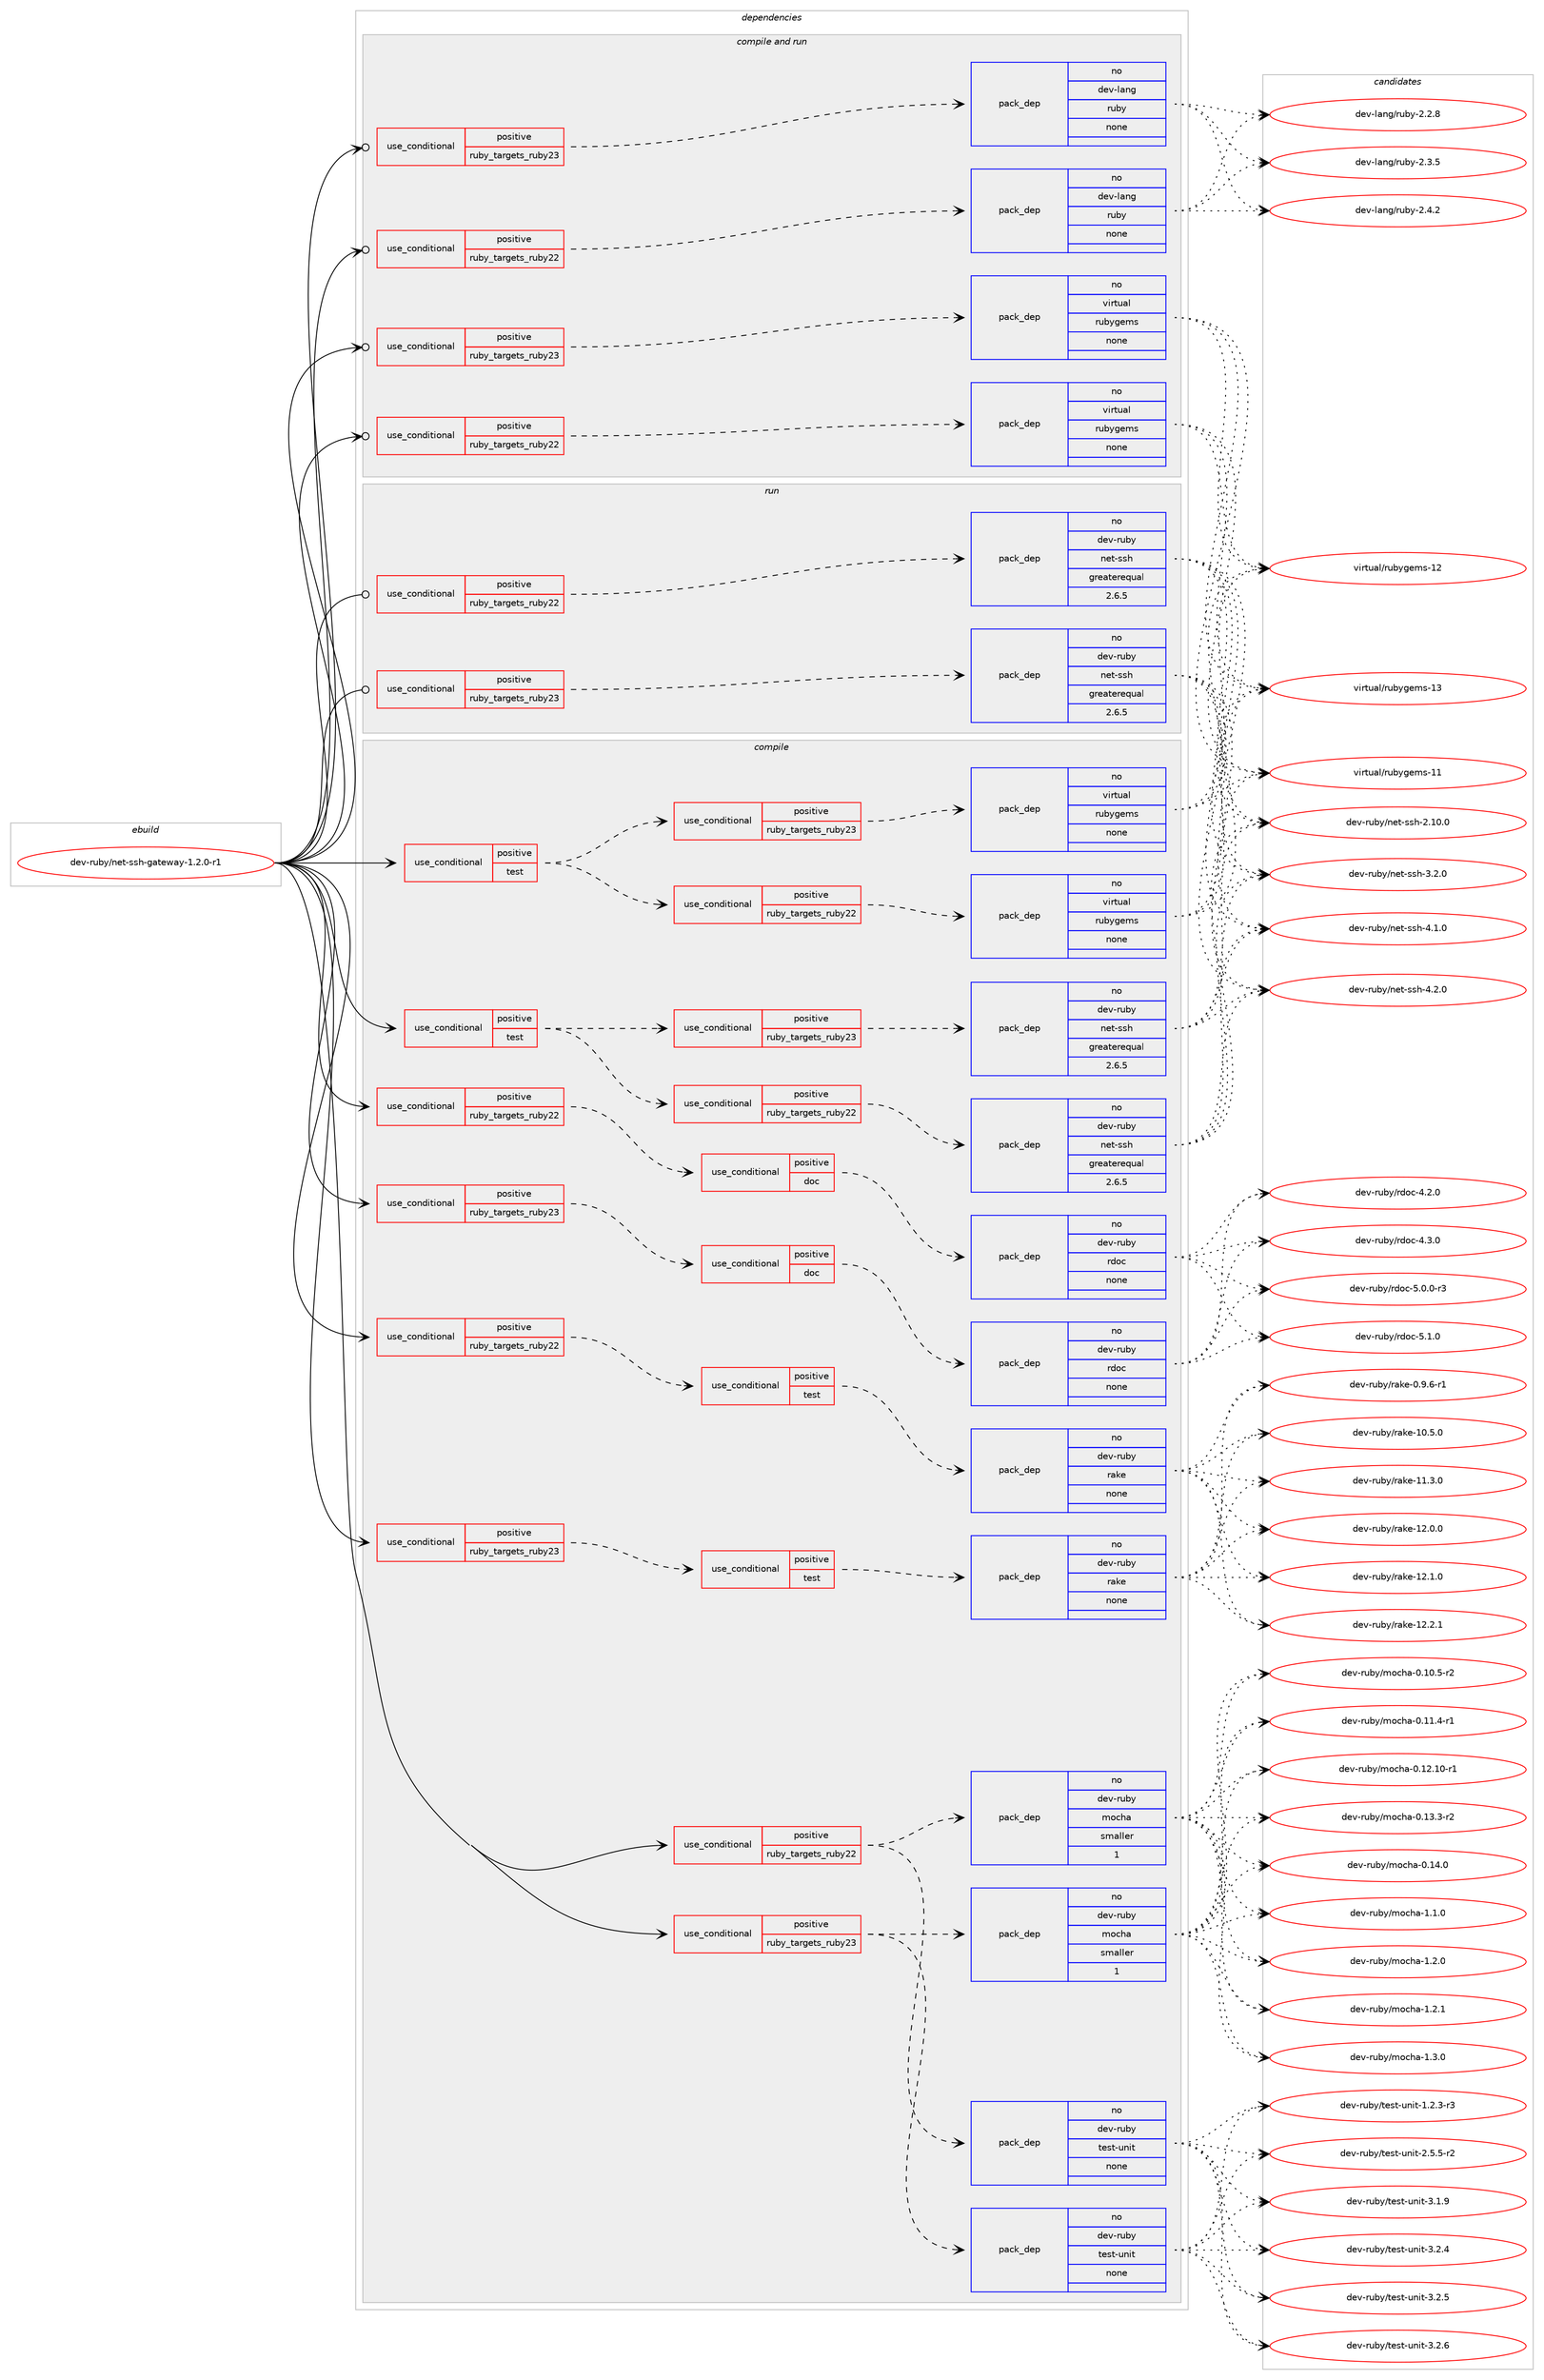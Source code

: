 digraph prolog {

# *************
# Graph options
# *************

newrank=true;
concentrate=true;
compound=true;
graph [rankdir=LR,fontname=Helvetica,fontsize=10,ranksep=1.5];#, ranksep=2.5, nodesep=0.2];
edge  [arrowhead=vee];
node  [fontname=Helvetica,fontsize=10];

# **********
# The ebuild
# **********

subgraph cluster_leftcol {
color=gray;
rank=same;
label=<<i>ebuild</i>>;
id [label="dev-ruby/net-ssh-gateway-1.2.0-r1", color=red, width=4, href="../dev-ruby/net-ssh-gateway-1.2.0-r1.svg"];
}

# ****************
# The dependencies
# ****************

subgraph cluster_midcol {
color=gray;
label=<<i>dependencies</i>>;
subgraph cluster_compile {
fillcolor="#eeeeee";
style=filled;
label=<<i>compile</i>>;
subgraph cond63351 {
dependency250641 [label=<<TABLE BORDER="0" CELLBORDER="1" CELLSPACING="0" CELLPADDING="4"><TR><TD ROWSPAN="3" CELLPADDING="10">use_conditional</TD></TR><TR><TD>positive</TD></TR><TR><TD>ruby_targets_ruby22</TD></TR></TABLE>>, shape=none, color=red];
subgraph cond63352 {
dependency250642 [label=<<TABLE BORDER="0" CELLBORDER="1" CELLSPACING="0" CELLPADDING="4"><TR><TD ROWSPAN="3" CELLPADDING="10">use_conditional</TD></TR><TR><TD>positive</TD></TR><TR><TD>doc</TD></TR></TABLE>>, shape=none, color=red];
subgraph pack183185 {
dependency250643 [label=<<TABLE BORDER="0" CELLBORDER="1" CELLSPACING="0" CELLPADDING="4" WIDTH="220"><TR><TD ROWSPAN="6" CELLPADDING="30">pack_dep</TD></TR><TR><TD WIDTH="110">no</TD></TR><TR><TD>dev-ruby</TD></TR><TR><TD>rdoc</TD></TR><TR><TD>none</TD></TR><TR><TD></TD></TR></TABLE>>, shape=none, color=blue];
}
dependency250642:e -> dependency250643:w [weight=20,style="dashed",arrowhead="vee"];
}
dependency250641:e -> dependency250642:w [weight=20,style="dashed",arrowhead="vee"];
}
id:e -> dependency250641:w [weight=20,style="solid",arrowhead="vee"];
subgraph cond63353 {
dependency250644 [label=<<TABLE BORDER="0" CELLBORDER="1" CELLSPACING="0" CELLPADDING="4"><TR><TD ROWSPAN="3" CELLPADDING="10">use_conditional</TD></TR><TR><TD>positive</TD></TR><TR><TD>ruby_targets_ruby22</TD></TR></TABLE>>, shape=none, color=red];
subgraph cond63354 {
dependency250645 [label=<<TABLE BORDER="0" CELLBORDER="1" CELLSPACING="0" CELLPADDING="4"><TR><TD ROWSPAN="3" CELLPADDING="10">use_conditional</TD></TR><TR><TD>positive</TD></TR><TR><TD>test</TD></TR></TABLE>>, shape=none, color=red];
subgraph pack183186 {
dependency250646 [label=<<TABLE BORDER="0" CELLBORDER="1" CELLSPACING="0" CELLPADDING="4" WIDTH="220"><TR><TD ROWSPAN="6" CELLPADDING="30">pack_dep</TD></TR><TR><TD WIDTH="110">no</TD></TR><TR><TD>dev-ruby</TD></TR><TR><TD>rake</TD></TR><TR><TD>none</TD></TR><TR><TD></TD></TR></TABLE>>, shape=none, color=blue];
}
dependency250645:e -> dependency250646:w [weight=20,style="dashed",arrowhead="vee"];
}
dependency250644:e -> dependency250645:w [weight=20,style="dashed",arrowhead="vee"];
}
id:e -> dependency250644:w [weight=20,style="solid",arrowhead="vee"];
subgraph cond63355 {
dependency250647 [label=<<TABLE BORDER="0" CELLBORDER="1" CELLSPACING="0" CELLPADDING="4"><TR><TD ROWSPAN="3" CELLPADDING="10">use_conditional</TD></TR><TR><TD>positive</TD></TR><TR><TD>ruby_targets_ruby22</TD></TR></TABLE>>, shape=none, color=red];
subgraph pack183187 {
dependency250648 [label=<<TABLE BORDER="0" CELLBORDER="1" CELLSPACING="0" CELLPADDING="4" WIDTH="220"><TR><TD ROWSPAN="6" CELLPADDING="30">pack_dep</TD></TR><TR><TD WIDTH="110">no</TD></TR><TR><TD>dev-ruby</TD></TR><TR><TD>test-unit</TD></TR><TR><TD>none</TD></TR><TR><TD></TD></TR></TABLE>>, shape=none, color=blue];
}
dependency250647:e -> dependency250648:w [weight=20,style="dashed",arrowhead="vee"];
subgraph pack183188 {
dependency250649 [label=<<TABLE BORDER="0" CELLBORDER="1" CELLSPACING="0" CELLPADDING="4" WIDTH="220"><TR><TD ROWSPAN="6" CELLPADDING="30">pack_dep</TD></TR><TR><TD WIDTH="110">no</TD></TR><TR><TD>dev-ruby</TD></TR><TR><TD>mocha</TD></TR><TR><TD>smaller</TD></TR><TR><TD>1</TD></TR></TABLE>>, shape=none, color=blue];
}
dependency250647:e -> dependency250649:w [weight=20,style="dashed",arrowhead="vee"];
}
id:e -> dependency250647:w [weight=20,style="solid",arrowhead="vee"];
subgraph cond63356 {
dependency250650 [label=<<TABLE BORDER="0" CELLBORDER="1" CELLSPACING="0" CELLPADDING="4"><TR><TD ROWSPAN="3" CELLPADDING="10">use_conditional</TD></TR><TR><TD>positive</TD></TR><TR><TD>ruby_targets_ruby23</TD></TR></TABLE>>, shape=none, color=red];
subgraph cond63357 {
dependency250651 [label=<<TABLE BORDER="0" CELLBORDER="1" CELLSPACING="0" CELLPADDING="4"><TR><TD ROWSPAN="3" CELLPADDING="10">use_conditional</TD></TR><TR><TD>positive</TD></TR><TR><TD>doc</TD></TR></TABLE>>, shape=none, color=red];
subgraph pack183189 {
dependency250652 [label=<<TABLE BORDER="0" CELLBORDER="1" CELLSPACING="0" CELLPADDING="4" WIDTH="220"><TR><TD ROWSPAN="6" CELLPADDING="30">pack_dep</TD></TR><TR><TD WIDTH="110">no</TD></TR><TR><TD>dev-ruby</TD></TR><TR><TD>rdoc</TD></TR><TR><TD>none</TD></TR><TR><TD></TD></TR></TABLE>>, shape=none, color=blue];
}
dependency250651:e -> dependency250652:w [weight=20,style="dashed",arrowhead="vee"];
}
dependency250650:e -> dependency250651:w [weight=20,style="dashed",arrowhead="vee"];
}
id:e -> dependency250650:w [weight=20,style="solid",arrowhead="vee"];
subgraph cond63358 {
dependency250653 [label=<<TABLE BORDER="0" CELLBORDER="1" CELLSPACING="0" CELLPADDING="4"><TR><TD ROWSPAN="3" CELLPADDING="10">use_conditional</TD></TR><TR><TD>positive</TD></TR><TR><TD>ruby_targets_ruby23</TD></TR></TABLE>>, shape=none, color=red];
subgraph cond63359 {
dependency250654 [label=<<TABLE BORDER="0" CELLBORDER="1" CELLSPACING="0" CELLPADDING="4"><TR><TD ROWSPAN="3" CELLPADDING="10">use_conditional</TD></TR><TR><TD>positive</TD></TR><TR><TD>test</TD></TR></TABLE>>, shape=none, color=red];
subgraph pack183190 {
dependency250655 [label=<<TABLE BORDER="0" CELLBORDER="1" CELLSPACING="0" CELLPADDING="4" WIDTH="220"><TR><TD ROWSPAN="6" CELLPADDING="30">pack_dep</TD></TR><TR><TD WIDTH="110">no</TD></TR><TR><TD>dev-ruby</TD></TR><TR><TD>rake</TD></TR><TR><TD>none</TD></TR><TR><TD></TD></TR></TABLE>>, shape=none, color=blue];
}
dependency250654:e -> dependency250655:w [weight=20,style="dashed",arrowhead="vee"];
}
dependency250653:e -> dependency250654:w [weight=20,style="dashed",arrowhead="vee"];
}
id:e -> dependency250653:w [weight=20,style="solid",arrowhead="vee"];
subgraph cond63360 {
dependency250656 [label=<<TABLE BORDER="0" CELLBORDER="1" CELLSPACING="0" CELLPADDING="4"><TR><TD ROWSPAN="3" CELLPADDING="10">use_conditional</TD></TR><TR><TD>positive</TD></TR><TR><TD>ruby_targets_ruby23</TD></TR></TABLE>>, shape=none, color=red];
subgraph pack183191 {
dependency250657 [label=<<TABLE BORDER="0" CELLBORDER="1" CELLSPACING="0" CELLPADDING="4" WIDTH="220"><TR><TD ROWSPAN="6" CELLPADDING="30">pack_dep</TD></TR><TR><TD WIDTH="110">no</TD></TR><TR><TD>dev-ruby</TD></TR><TR><TD>test-unit</TD></TR><TR><TD>none</TD></TR><TR><TD></TD></TR></TABLE>>, shape=none, color=blue];
}
dependency250656:e -> dependency250657:w [weight=20,style="dashed",arrowhead="vee"];
subgraph pack183192 {
dependency250658 [label=<<TABLE BORDER="0" CELLBORDER="1" CELLSPACING="0" CELLPADDING="4" WIDTH="220"><TR><TD ROWSPAN="6" CELLPADDING="30">pack_dep</TD></TR><TR><TD WIDTH="110">no</TD></TR><TR><TD>dev-ruby</TD></TR><TR><TD>mocha</TD></TR><TR><TD>smaller</TD></TR><TR><TD>1</TD></TR></TABLE>>, shape=none, color=blue];
}
dependency250656:e -> dependency250658:w [weight=20,style="dashed",arrowhead="vee"];
}
id:e -> dependency250656:w [weight=20,style="solid",arrowhead="vee"];
subgraph cond63361 {
dependency250659 [label=<<TABLE BORDER="0" CELLBORDER="1" CELLSPACING="0" CELLPADDING="4"><TR><TD ROWSPAN="3" CELLPADDING="10">use_conditional</TD></TR><TR><TD>positive</TD></TR><TR><TD>test</TD></TR></TABLE>>, shape=none, color=red];
subgraph cond63362 {
dependency250660 [label=<<TABLE BORDER="0" CELLBORDER="1" CELLSPACING="0" CELLPADDING="4"><TR><TD ROWSPAN="3" CELLPADDING="10">use_conditional</TD></TR><TR><TD>positive</TD></TR><TR><TD>ruby_targets_ruby22</TD></TR></TABLE>>, shape=none, color=red];
subgraph pack183193 {
dependency250661 [label=<<TABLE BORDER="0" CELLBORDER="1" CELLSPACING="0" CELLPADDING="4" WIDTH="220"><TR><TD ROWSPAN="6" CELLPADDING="30">pack_dep</TD></TR><TR><TD WIDTH="110">no</TD></TR><TR><TD>dev-ruby</TD></TR><TR><TD>net-ssh</TD></TR><TR><TD>greaterequal</TD></TR><TR><TD>2.6.5</TD></TR></TABLE>>, shape=none, color=blue];
}
dependency250660:e -> dependency250661:w [weight=20,style="dashed",arrowhead="vee"];
}
dependency250659:e -> dependency250660:w [weight=20,style="dashed",arrowhead="vee"];
subgraph cond63363 {
dependency250662 [label=<<TABLE BORDER="0" CELLBORDER="1" CELLSPACING="0" CELLPADDING="4"><TR><TD ROWSPAN="3" CELLPADDING="10">use_conditional</TD></TR><TR><TD>positive</TD></TR><TR><TD>ruby_targets_ruby23</TD></TR></TABLE>>, shape=none, color=red];
subgraph pack183194 {
dependency250663 [label=<<TABLE BORDER="0" CELLBORDER="1" CELLSPACING="0" CELLPADDING="4" WIDTH="220"><TR><TD ROWSPAN="6" CELLPADDING="30">pack_dep</TD></TR><TR><TD WIDTH="110">no</TD></TR><TR><TD>dev-ruby</TD></TR><TR><TD>net-ssh</TD></TR><TR><TD>greaterequal</TD></TR><TR><TD>2.6.5</TD></TR></TABLE>>, shape=none, color=blue];
}
dependency250662:e -> dependency250663:w [weight=20,style="dashed",arrowhead="vee"];
}
dependency250659:e -> dependency250662:w [weight=20,style="dashed",arrowhead="vee"];
}
id:e -> dependency250659:w [weight=20,style="solid",arrowhead="vee"];
subgraph cond63364 {
dependency250664 [label=<<TABLE BORDER="0" CELLBORDER="1" CELLSPACING="0" CELLPADDING="4"><TR><TD ROWSPAN="3" CELLPADDING="10">use_conditional</TD></TR><TR><TD>positive</TD></TR><TR><TD>test</TD></TR></TABLE>>, shape=none, color=red];
subgraph cond63365 {
dependency250665 [label=<<TABLE BORDER="0" CELLBORDER="1" CELLSPACING="0" CELLPADDING="4"><TR><TD ROWSPAN="3" CELLPADDING="10">use_conditional</TD></TR><TR><TD>positive</TD></TR><TR><TD>ruby_targets_ruby22</TD></TR></TABLE>>, shape=none, color=red];
subgraph pack183195 {
dependency250666 [label=<<TABLE BORDER="0" CELLBORDER="1" CELLSPACING="0" CELLPADDING="4" WIDTH="220"><TR><TD ROWSPAN="6" CELLPADDING="30">pack_dep</TD></TR><TR><TD WIDTH="110">no</TD></TR><TR><TD>virtual</TD></TR><TR><TD>rubygems</TD></TR><TR><TD>none</TD></TR><TR><TD></TD></TR></TABLE>>, shape=none, color=blue];
}
dependency250665:e -> dependency250666:w [weight=20,style="dashed",arrowhead="vee"];
}
dependency250664:e -> dependency250665:w [weight=20,style="dashed",arrowhead="vee"];
subgraph cond63366 {
dependency250667 [label=<<TABLE BORDER="0" CELLBORDER="1" CELLSPACING="0" CELLPADDING="4"><TR><TD ROWSPAN="3" CELLPADDING="10">use_conditional</TD></TR><TR><TD>positive</TD></TR><TR><TD>ruby_targets_ruby23</TD></TR></TABLE>>, shape=none, color=red];
subgraph pack183196 {
dependency250668 [label=<<TABLE BORDER="0" CELLBORDER="1" CELLSPACING="0" CELLPADDING="4" WIDTH="220"><TR><TD ROWSPAN="6" CELLPADDING="30">pack_dep</TD></TR><TR><TD WIDTH="110">no</TD></TR><TR><TD>virtual</TD></TR><TR><TD>rubygems</TD></TR><TR><TD>none</TD></TR><TR><TD></TD></TR></TABLE>>, shape=none, color=blue];
}
dependency250667:e -> dependency250668:w [weight=20,style="dashed",arrowhead="vee"];
}
dependency250664:e -> dependency250667:w [weight=20,style="dashed",arrowhead="vee"];
}
id:e -> dependency250664:w [weight=20,style="solid",arrowhead="vee"];
}
subgraph cluster_compileandrun {
fillcolor="#eeeeee";
style=filled;
label=<<i>compile and run</i>>;
subgraph cond63367 {
dependency250669 [label=<<TABLE BORDER="0" CELLBORDER="1" CELLSPACING="0" CELLPADDING="4"><TR><TD ROWSPAN="3" CELLPADDING="10">use_conditional</TD></TR><TR><TD>positive</TD></TR><TR><TD>ruby_targets_ruby22</TD></TR></TABLE>>, shape=none, color=red];
subgraph pack183197 {
dependency250670 [label=<<TABLE BORDER="0" CELLBORDER="1" CELLSPACING="0" CELLPADDING="4" WIDTH="220"><TR><TD ROWSPAN="6" CELLPADDING="30">pack_dep</TD></TR><TR><TD WIDTH="110">no</TD></TR><TR><TD>dev-lang</TD></TR><TR><TD>ruby</TD></TR><TR><TD>none</TD></TR><TR><TD></TD></TR></TABLE>>, shape=none, color=blue];
}
dependency250669:e -> dependency250670:w [weight=20,style="dashed",arrowhead="vee"];
}
id:e -> dependency250669:w [weight=20,style="solid",arrowhead="odotvee"];
subgraph cond63368 {
dependency250671 [label=<<TABLE BORDER="0" CELLBORDER="1" CELLSPACING="0" CELLPADDING="4"><TR><TD ROWSPAN="3" CELLPADDING="10">use_conditional</TD></TR><TR><TD>positive</TD></TR><TR><TD>ruby_targets_ruby22</TD></TR></TABLE>>, shape=none, color=red];
subgraph pack183198 {
dependency250672 [label=<<TABLE BORDER="0" CELLBORDER="1" CELLSPACING="0" CELLPADDING="4" WIDTH="220"><TR><TD ROWSPAN="6" CELLPADDING="30">pack_dep</TD></TR><TR><TD WIDTH="110">no</TD></TR><TR><TD>virtual</TD></TR><TR><TD>rubygems</TD></TR><TR><TD>none</TD></TR><TR><TD></TD></TR></TABLE>>, shape=none, color=blue];
}
dependency250671:e -> dependency250672:w [weight=20,style="dashed",arrowhead="vee"];
}
id:e -> dependency250671:w [weight=20,style="solid",arrowhead="odotvee"];
subgraph cond63369 {
dependency250673 [label=<<TABLE BORDER="0" CELLBORDER="1" CELLSPACING="0" CELLPADDING="4"><TR><TD ROWSPAN="3" CELLPADDING="10">use_conditional</TD></TR><TR><TD>positive</TD></TR><TR><TD>ruby_targets_ruby23</TD></TR></TABLE>>, shape=none, color=red];
subgraph pack183199 {
dependency250674 [label=<<TABLE BORDER="0" CELLBORDER="1" CELLSPACING="0" CELLPADDING="4" WIDTH="220"><TR><TD ROWSPAN="6" CELLPADDING="30">pack_dep</TD></TR><TR><TD WIDTH="110">no</TD></TR><TR><TD>dev-lang</TD></TR><TR><TD>ruby</TD></TR><TR><TD>none</TD></TR><TR><TD></TD></TR></TABLE>>, shape=none, color=blue];
}
dependency250673:e -> dependency250674:w [weight=20,style="dashed",arrowhead="vee"];
}
id:e -> dependency250673:w [weight=20,style="solid",arrowhead="odotvee"];
subgraph cond63370 {
dependency250675 [label=<<TABLE BORDER="0" CELLBORDER="1" CELLSPACING="0" CELLPADDING="4"><TR><TD ROWSPAN="3" CELLPADDING="10">use_conditional</TD></TR><TR><TD>positive</TD></TR><TR><TD>ruby_targets_ruby23</TD></TR></TABLE>>, shape=none, color=red];
subgraph pack183200 {
dependency250676 [label=<<TABLE BORDER="0" CELLBORDER="1" CELLSPACING="0" CELLPADDING="4" WIDTH="220"><TR><TD ROWSPAN="6" CELLPADDING="30">pack_dep</TD></TR><TR><TD WIDTH="110">no</TD></TR><TR><TD>virtual</TD></TR><TR><TD>rubygems</TD></TR><TR><TD>none</TD></TR><TR><TD></TD></TR></TABLE>>, shape=none, color=blue];
}
dependency250675:e -> dependency250676:w [weight=20,style="dashed",arrowhead="vee"];
}
id:e -> dependency250675:w [weight=20,style="solid",arrowhead="odotvee"];
}
subgraph cluster_run {
fillcolor="#eeeeee";
style=filled;
label=<<i>run</i>>;
subgraph cond63371 {
dependency250677 [label=<<TABLE BORDER="0" CELLBORDER="1" CELLSPACING="0" CELLPADDING="4"><TR><TD ROWSPAN="3" CELLPADDING="10">use_conditional</TD></TR><TR><TD>positive</TD></TR><TR><TD>ruby_targets_ruby22</TD></TR></TABLE>>, shape=none, color=red];
subgraph pack183201 {
dependency250678 [label=<<TABLE BORDER="0" CELLBORDER="1" CELLSPACING="0" CELLPADDING="4" WIDTH="220"><TR><TD ROWSPAN="6" CELLPADDING="30">pack_dep</TD></TR><TR><TD WIDTH="110">no</TD></TR><TR><TD>dev-ruby</TD></TR><TR><TD>net-ssh</TD></TR><TR><TD>greaterequal</TD></TR><TR><TD>2.6.5</TD></TR></TABLE>>, shape=none, color=blue];
}
dependency250677:e -> dependency250678:w [weight=20,style="dashed",arrowhead="vee"];
}
id:e -> dependency250677:w [weight=20,style="solid",arrowhead="odot"];
subgraph cond63372 {
dependency250679 [label=<<TABLE BORDER="0" CELLBORDER="1" CELLSPACING="0" CELLPADDING="4"><TR><TD ROWSPAN="3" CELLPADDING="10">use_conditional</TD></TR><TR><TD>positive</TD></TR><TR><TD>ruby_targets_ruby23</TD></TR></TABLE>>, shape=none, color=red];
subgraph pack183202 {
dependency250680 [label=<<TABLE BORDER="0" CELLBORDER="1" CELLSPACING="0" CELLPADDING="4" WIDTH="220"><TR><TD ROWSPAN="6" CELLPADDING="30">pack_dep</TD></TR><TR><TD WIDTH="110">no</TD></TR><TR><TD>dev-ruby</TD></TR><TR><TD>net-ssh</TD></TR><TR><TD>greaterequal</TD></TR><TR><TD>2.6.5</TD></TR></TABLE>>, shape=none, color=blue];
}
dependency250679:e -> dependency250680:w [weight=20,style="dashed",arrowhead="vee"];
}
id:e -> dependency250679:w [weight=20,style="solid",arrowhead="odot"];
}
}

# **************
# The candidates
# **************

subgraph cluster_choices {
rank=same;
color=gray;
label=<<i>candidates</i>>;

subgraph choice183185 {
color=black;
nodesep=1;
choice10010111845114117981214711410011199455246504648 [label="dev-ruby/rdoc-4.2.0", color=red, width=4,href="../dev-ruby/rdoc-4.2.0.svg"];
choice10010111845114117981214711410011199455246514648 [label="dev-ruby/rdoc-4.3.0", color=red, width=4,href="../dev-ruby/rdoc-4.3.0.svg"];
choice100101118451141179812147114100111994553464846484511451 [label="dev-ruby/rdoc-5.0.0-r3", color=red, width=4,href="../dev-ruby/rdoc-5.0.0-r3.svg"];
choice10010111845114117981214711410011199455346494648 [label="dev-ruby/rdoc-5.1.0", color=red, width=4,href="../dev-ruby/rdoc-5.1.0.svg"];
dependency250643:e -> choice10010111845114117981214711410011199455246504648:w [style=dotted,weight="100"];
dependency250643:e -> choice10010111845114117981214711410011199455246514648:w [style=dotted,weight="100"];
dependency250643:e -> choice100101118451141179812147114100111994553464846484511451:w [style=dotted,weight="100"];
dependency250643:e -> choice10010111845114117981214711410011199455346494648:w [style=dotted,weight="100"];
}
subgraph choice183186 {
color=black;
nodesep=1;
choice100101118451141179812147114971071014548465746544511449 [label="dev-ruby/rake-0.9.6-r1", color=red, width=4,href="../dev-ruby/rake-0.9.6-r1.svg"];
choice1001011184511411798121471149710710145494846534648 [label="dev-ruby/rake-10.5.0", color=red, width=4,href="../dev-ruby/rake-10.5.0.svg"];
choice1001011184511411798121471149710710145494946514648 [label="dev-ruby/rake-11.3.0", color=red, width=4,href="../dev-ruby/rake-11.3.0.svg"];
choice1001011184511411798121471149710710145495046484648 [label="dev-ruby/rake-12.0.0", color=red, width=4,href="../dev-ruby/rake-12.0.0.svg"];
choice1001011184511411798121471149710710145495046494648 [label="dev-ruby/rake-12.1.0", color=red, width=4,href="../dev-ruby/rake-12.1.0.svg"];
choice1001011184511411798121471149710710145495046504649 [label="dev-ruby/rake-12.2.1", color=red, width=4,href="../dev-ruby/rake-12.2.1.svg"];
dependency250646:e -> choice100101118451141179812147114971071014548465746544511449:w [style=dotted,weight="100"];
dependency250646:e -> choice1001011184511411798121471149710710145494846534648:w [style=dotted,weight="100"];
dependency250646:e -> choice1001011184511411798121471149710710145494946514648:w [style=dotted,weight="100"];
dependency250646:e -> choice1001011184511411798121471149710710145495046484648:w [style=dotted,weight="100"];
dependency250646:e -> choice1001011184511411798121471149710710145495046494648:w [style=dotted,weight="100"];
dependency250646:e -> choice1001011184511411798121471149710710145495046504649:w [style=dotted,weight="100"];
}
subgraph choice183187 {
color=black;
nodesep=1;
choice100101118451141179812147116101115116451171101051164549465046514511451 [label="dev-ruby/test-unit-1.2.3-r3", color=red, width=4,href="../dev-ruby/test-unit-1.2.3-r3.svg"];
choice100101118451141179812147116101115116451171101051164550465346534511450 [label="dev-ruby/test-unit-2.5.5-r2", color=red, width=4,href="../dev-ruby/test-unit-2.5.5-r2.svg"];
choice10010111845114117981214711610111511645117110105116455146494657 [label="dev-ruby/test-unit-3.1.9", color=red, width=4,href="../dev-ruby/test-unit-3.1.9.svg"];
choice10010111845114117981214711610111511645117110105116455146504652 [label="dev-ruby/test-unit-3.2.4", color=red, width=4,href="../dev-ruby/test-unit-3.2.4.svg"];
choice10010111845114117981214711610111511645117110105116455146504653 [label="dev-ruby/test-unit-3.2.5", color=red, width=4,href="../dev-ruby/test-unit-3.2.5.svg"];
choice10010111845114117981214711610111511645117110105116455146504654 [label="dev-ruby/test-unit-3.2.6", color=red, width=4,href="../dev-ruby/test-unit-3.2.6.svg"];
dependency250648:e -> choice100101118451141179812147116101115116451171101051164549465046514511451:w [style=dotted,weight="100"];
dependency250648:e -> choice100101118451141179812147116101115116451171101051164550465346534511450:w [style=dotted,weight="100"];
dependency250648:e -> choice10010111845114117981214711610111511645117110105116455146494657:w [style=dotted,weight="100"];
dependency250648:e -> choice10010111845114117981214711610111511645117110105116455146504652:w [style=dotted,weight="100"];
dependency250648:e -> choice10010111845114117981214711610111511645117110105116455146504653:w [style=dotted,weight="100"];
dependency250648:e -> choice10010111845114117981214711610111511645117110105116455146504654:w [style=dotted,weight="100"];
}
subgraph choice183188 {
color=black;
nodesep=1;
choice1001011184511411798121471091119910497454846494846534511450 [label="dev-ruby/mocha-0.10.5-r2", color=red, width=4,href="../dev-ruby/mocha-0.10.5-r2.svg"];
choice1001011184511411798121471091119910497454846494946524511449 [label="dev-ruby/mocha-0.11.4-r1", color=red, width=4,href="../dev-ruby/mocha-0.11.4-r1.svg"];
choice100101118451141179812147109111991049745484649504649484511449 [label="dev-ruby/mocha-0.12.10-r1", color=red, width=4,href="../dev-ruby/mocha-0.12.10-r1.svg"];
choice1001011184511411798121471091119910497454846495146514511450 [label="dev-ruby/mocha-0.13.3-r2", color=red, width=4,href="../dev-ruby/mocha-0.13.3-r2.svg"];
choice100101118451141179812147109111991049745484649524648 [label="dev-ruby/mocha-0.14.0", color=red, width=4,href="../dev-ruby/mocha-0.14.0.svg"];
choice1001011184511411798121471091119910497454946494648 [label="dev-ruby/mocha-1.1.0", color=red, width=4,href="../dev-ruby/mocha-1.1.0.svg"];
choice1001011184511411798121471091119910497454946504648 [label="dev-ruby/mocha-1.2.0", color=red, width=4,href="../dev-ruby/mocha-1.2.0.svg"];
choice1001011184511411798121471091119910497454946504649 [label="dev-ruby/mocha-1.2.1", color=red, width=4,href="../dev-ruby/mocha-1.2.1.svg"];
choice1001011184511411798121471091119910497454946514648 [label="dev-ruby/mocha-1.3.0", color=red, width=4,href="../dev-ruby/mocha-1.3.0.svg"];
dependency250649:e -> choice1001011184511411798121471091119910497454846494846534511450:w [style=dotted,weight="100"];
dependency250649:e -> choice1001011184511411798121471091119910497454846494946524511449:w [style=dotted,weight="100"];
dependency250649:e -> choice100101118451141179812147109111991049745484649504649484511449:w [style=dotted,weight="100"];
dependency250649:e -> choice1001011184511411798121471091119910497454846495146514511450:w [style=dotted,weight="100"];
dependency250649:e -> choice100101118451141179812147109111991049745484649524648:w [style=dotted,weight="100"];
dependency250649:e -> choice1001011184511411798121471091119910497454946494648:w [style=dotted,weight="100"];
dependency250649:e -> choice1001011184511411798121471091119910497454946504648:w [style=dotted,weight="100"];
dependency250649:e -> choice1001011184511411798121471091119910497454946504649:w [style=dotted,weight="100"];
dependency250649:e -> choice1001011184511411798121471091119910497454946514648:w [style=dotted,weight="100"];
}
subgraph choice183189 {
color=black;
nodesep=1;
choice10010111845114117981214711410011199455246504648 [label="dev-ruby/rdoc-4.2.0", color=red, width=4,href="../dev-ruby/rdoc-4.2.0.svg"];
choice10010111845114117981214711410011199455246514648 [label="dev-ruby/rdoc-4.3.0", color=red, width=4,href="../dev-ruby/rdoc-4.3.0.svg"];
choice100101118451141179812147114100111994553464846484511451 [label="dev-ruby/rdoc-5.0.0-r3", color=red, width=4,href="../dev-ruby/rdoc-5.0.0-r3.svg"];
choice10010111845114117981214711410011199455346494648 [label="dev-ruby/rdoc-5.1.0", color=red, width=4,href="../dev-ruby/rdoc-5.1.0.svg"];
dependency250652:e -> choice10010111845114117981214711410011199455246504648:w [style=dotted,weight="100"];
dependency250652:e -> choice10010111845114117981214711410011199455246514648:w [style=dotted,weight="100"];
dependency250652:e -> choice100101118451141179812147114100111994553464846484511451:w [style=dotted,weight="100"];
dependency250652:e -> choice10010111845114117981214711410011199455346494648:w [style=dotted,weight="100"];
}
subgraph choice183190 {
color=black;
nodesep=1;
choice100101118451141179812147114971071014548465746544511449 [label="dev-ruby/rake-0.9.6-r1", color=red, width=4,href="../dev-ruby/rake-0.9.6-r1.svg"];
choice1001011184511411798121471149710710145494846534648 [label="dev-ruby/rake-10.5.0", color=red, width=4,href="../dev-ruby/rake-10.5.0.svg"];
choice1001011184511411798121471149710710145494946514648 [label="dev-ruby/rake-11.3.0", color=red, width=4,href="../dev-ruby/rake-11.3.0.svg"];
choice1001011184511411798121471149710710145495046484648 [label="dev-ruby/rake-12.0.0", color=red, width=4,href="../dev-ruby/rake-12.0.0.svg"];
choice1001011184511411798121471149710710145495046494648 [label="dev-ruby/rake-12.1.0", color=red, width=4,href="../dev-ruby/rake-12.1.0.svg"];
choice1001011184511411798121471149710710145495046504649 [label="dev-ruby/rake-12.2.1", color=red, width=4,href="../dev-ruby/rake-12.2.1.svg"];
dependency250655:e -> choice100101118451141179812147114971071014548465746544511449:w [style=dotted,weight="100"];
dependency250655:e -> choice1001011184511411798121471149710710145494846534648:w [style=dotted,weight="100"];
dependency250655:e -> choice1001011184511411798121471149710710145494946514648:w [style=dotted,weight="100"];
dependency250655:e -> choice1001011184511411798121471149710710145495046484648:w [style=dotted,weight="100"];
dependency250655:e -> choice1001011184511411798121471149710710145495046494648:w [style=dotted,weight="100"];
dependency250655:e -> choice1001011184511411798121471149710710145495046504649:w [style=dotted,weight="100"];
}
subgraph choice183191 {
color=black;
nodesep=1;
choice100101118451141179812147116101115116451171101051164549465046514511451 [label="dev-ruby/test-unit-1.2.3-r3", color=red, width=4,href="../dev-ruby/test-unit-1.2.3-r3.svg"];
choice100101118451141179812147116101115116451171101051164550465346534511450 [label="dev-ruby/test-unit-2.5.5-r2", color=red, width=4,href="../dev-ruby/test-unit-2.5.5-r2.svg"];
choice10010111845114117981214711610111511645117110105116455146494657 [label="dev-ruby/test-unit-3.1.9", color=red, width=4,href="../dev-ruby/test-unit-3.1.9.svg"];
choice10010111845114117981214711610111511645117110105116455146504652 [label="dev-ruby/test-unit-3.2.4", color=red, width=4,href="../dev-ruby/test-unit-3.2.4.svg"];
choice10010111845114117981214711610111511645117110105116455146504653 [label="dev-ruby/test-unit-3.2.5", color=red, width=4,href="../dev-ruby/test-unit-3.2.5.svg"];
choice10010111845114117981214711610111511645117110105116455146504654 [label="dev-ruby/test-unit-3.2.6", color=red, width=4,href="../dev-ruby/test-unit-3.2.6.svg"];
dependency250657:e -> choice100101118451141179812147116101115116451171101051164549465046514511451:w [style=dotted,weight="100"];
dependency250657:e -> choice100101118451141179812147116101115116451171101051164550465346534511450:w [style=dotted,weight="100"];
dependency250657:e -> choice10010111845114117981214711610111511645117110105116455146494657:w [style=dotted,weight="100"];
dependency250657:e -> choice10010111845114117981214711610111511645117110105116455146504652:w [style=dotted,weight="100"];
dependency250657:e -> choice10010111845114117981214711610111511645117110105116455146504653:w [style=dotted,weight="100"];
dependency250657:e -> choice10010111845114117981214711610111511645117110105116455146504654:w [style=dotted,weight="100"];
}
subgraph choice183192 {
color=black;
nodesep=1;
choice1001011184511411798121471091119910497454846494846534511450 [label="dev-ruby/mocha-0.10.5-r2", color=red, width=4,href="../dev-ruby/mocha-0.10.5-r2.svg"];
choice1001011184511411798121471091119910497454846494946524511449 [label="dev-ruby/mocha-0.11.4-r1", color=red, width=4,href="../dev-ruby/mocha-0.11.4-r1.svg"];
choice100101118451141179812147109111991049745484649504649484511449 [label="dev-ruby/mocha-0.12.10-r1", color=red, width=4,href="../dev-ruby/mocha-0.12.10-r1.svg"];
choice1001011184511411798121471091119910497454846495146514511450 [label="dev-ruby/mocha-0.13.3-r2", color=red, width=4,href="../dev-ruby/mocha-0.13.3-r2.svg"];
choice100101118451141179812147109111991049745484649524648 [label="dev-ruby/mocha-0.14.0", color=red, width=4,href="../dev-ruby/mocha-0.14.0.svg"];
choice1001011184511411798121471091119910497454946494648 [label="dev-ruby/mocha-1.1.0", color=red, width=4,href="../dev-ruby/mocha-1.1.0.svg"];
choice1001011184511411798121471091119910497454946504648 [label="dev-ruby/mocha-1.2.0", color=red, width=4,href="../dev-ruby/mocha-1.2.0.svg"];
choice1001011184511411798121471091119910497454946504649 [label="dev-ruby/mocha-1.2.1", color=red, width=4,href="../dev-ruby/mocha-1.2.1.svg"];
choice1001011184511411798121471091119910497454946514648 [label="dev-ruby/mocha-1.3.0", color=red, width=4,href="../dev-ruby/mocha-1.3.0.svg"];
dependency250658:e -> choice1001011184511411798121471091119910497454846494846534511450:w [style=dotted,weight="100"];
dependency250658:e -> choice1001011184511411798121471091119910497454846494946524511449:w [style=dotted,weight="100"];
dependency250658:e -> choice100101118451141179812147109111991049745484649504649484511449:w [style=dotted,weight="100"];
dependency250658:e -> choice1001011184511411798121471091119910497454846495146514511450:w [style=dotted,weight="100"];
dependency250658:e -> choice100101118451141179812147109111991049745484649524648:w [style=dotted,weight="100"];
dependency250658:e -> choice1001011184511411798121471091119910497454946494648:w [style=dotted,weight="100"];
dependency250658:e -> choice1001011184511411798121471091119910497454946504648:w [style=dotted,weight="100"];
dependency250658:e -> choice1001011184511411798121471091119910497454946504649:w [style=dotted,weight="100"];
dependency250658:e -> choice1001011184511411798121471091119910497454946514648:w [style=dotted,weight="100"];
}
subgraph choice183193 {
color=black;
nodesep=1;
choice1001011184511411798121471101011164511511510445504649484648 [label="dev-ruby/net-ssh-2.10.0", color=red, width=4,href="../dev-ruby/net-ssh-2.10.0.svg"];
choice10010111845114117981214711010111645115115104455146504648 [label="dev-ruby/net-ssh-3.2.0", color=red, width=4,href="../dev-ruby/net-ssh-3.2.0.svg"];
choice10010111845114117981214711010111645115115104455246494648 [label="dev-ruby/net-ssh-4.1.0", color=red, width=4,href="../dev-ruby/net-ssh-4.1.0.svg"];
choice10010111845114117981214711010111645115115104455246504648 [label="dev-ruby/net-ssh-4.2.0", color=red, width=4,href="../dev-ruby/net-ssh-4.2.0.svg"];
dependency250661:e -> choice1001011184511411798121471101011164511511510445504649484648:w [style=dotted,weight="100"];
dependency250661:e -> choice10010111845114117981214711010111645115115104455146504648:w [style=dotted,weight="100"];
dependency250661:e -> choice10010111845114117981214711010111645115115104455246494648:w [style=dotted,weight="100"];
dependency250661:e -> choice10010111845114117981214711010111645115115104455246504648:w [style=dotted,weight="100"];
}
subgraph choice183194 {
color=black;
nodesep=1;
choice1001011184511411798121471101011164511511510445504649484648 [label="dev-ruby/net-ssh-2.10.0", color=red, width=4,href="../dev-ruby/net-ssh-2.10.0.svg"];
choice10010111845114117981214711010111645115115104455146504648 [label="dev-ruby/net-ssh-3.2.0", color=red, width=4,href="../dev-ruby/net-ssh-3.2.0.svg"];
choice10010111845114117981214711010111645115115104455246494648 [label="dev-ruby/net-ssh-4.1.0", color=red, width=4,href="../dev-ruby/net-ssh-4.1.0.svg"];
choice10010111845114117981214711010111645115115104455246504648 [label="dev-ruby/net-ssh-4.2.0", color=red, width=4,href="../dev-ruby/net-ssh-4.2.0.svg"];
dependency250663:e -> choice1001011184511411798121471101011164511511510445504649484648:w [style=dotted,weight="100"];
dependency250663:e -> choice10010111845114117981214711010111645115115104455146504648:w [style=dotted,weight="100"];
dependency250663:e -> choice10010111845114117981214711010111645115115104455246494648:w [style=dotted,weight="100"];
dependency250663:e -> choice10010111845114117981214711010111645115115104455246504648:w [style=dotted,weight="100"];
}
subgraph choice183195 {
color=black;
nodesep=1;
choice118105114116117971084711411798121103101109115454949 [label="virtual/rubygems-11", color=red, width=4,href="../virtual/rubygems-11.svg"];
choice118105114116117971084711411798121103101109115454950 [label="virtual/rubygems-12", color=red, width=4,href="../virtual/rubygems-12.svg"];
choice118105114116117971084711411798121103101109115454951 [label="virtual/rubygems-13", color=red, width=4,href="../virtual/rubygems-13.svg"];
dependency250666:e -> choice118105114116117971084711411798121103101109115454949:w [style=dotted,weight="100"];
dependency250666:e -> choice118105114116117971084711411798121103101109115454950:w [style=dotted,weight="100"];
dependency250666:e -> choice118105114116117971084711411798121103101109115454951:w [style=dotted,weight="100"];
}
subgraph choice183196 {
color=black;
nodesep=1;
choice118105114116117971084711411798121103101109115454949 [label="virtual/rubygems-11", color=red, width=4,href="../virtual/rubygems-11.svg"];
choice118105114116117971084711411798121103101109115454950 [label="virtual/rubygems-12", color=red, width=4,href="../virtual/rubygems-12.svg"];
choice118105114116117971084711411798121103101109115454951 [label="virtual/rubygems-13", color=red, width=4,href="../virtual/rubygems-13.svg"];
dependency250668:e -> choice118105114116117971084711411798121103101109115454949:w [style=dotted,weight="100"];
dependency250668:e -> choice118105114116117971084711411798121103101109115454950:w [style=dotted,weight="100"];
dependency250668:e -> choice118105114116117971084711411798121103101109115454951:w [style=dotted,weight="100"];
}
subgraph choice183197 {
color=black;
nodesep=1;
choice10010111845108971101034711411798121455046504656 [label="dev-lang/ruby-2.2.8", color=red, width=4,href="../dev-lang/ruby-2.2.8.svg"];
choice10010111845108971101034711411798121455046514653 [label="dev-lang/ruby-2.3.5", color=red, width=4,href="../dev-lang/ruby-2.3.5.svg"];
choice10010111845108971101034711411798121455046524650 [label="dev-lang/ruby-2.4.2", color=red, width=4,href="../dev-lang/ruby-2.4.2.svg"];
dependency250670:e -> choice10010111845108971101034711411798121455046504656:w [style=dotted,weight="100"];
dependency250670:e -> choice10010111845108971101034711411798121455046514653:w [style=dotted,weight="100"];
dependency250670:e -> choice10010111845108971101034711411798121455046524650:w [style=dotted,weight="100"];
}
subgraph choice183198 {
color=black;
nodesep=1;
choice118105114116117971084711411798121103101109115454949 [label="virtual/rubygems-11", color=red, width=4,href="../virtual/rubygems-11.svg"];
choice118105114116117971084711411798121103101109115454950 [label="virtual/rubygems-12", color=red, width=4,href="../virtual/rubygems-12.svg"];
choice118105114116117971084711411798121103101109115454951 [label="virtual/rubygems-13", color=red, width=4,href="../virtual/rubygems-13.svg"];
dependency250672:e -> choice118105114116117971084711411798121103101109115454949:w [style=dotted,weight="100"];
dependency250672:e -> choice118105114116117971084711411798121103101109115454950:w [style=dotted,weight="100"];
dependency250672:e -> choice118105114116117971084711411798121103101109115454951:w [style=dotted,weight="100"];
}
subgraph choice183199 {
color=black;
nodesep=1;
choice10010111845108971101034711411798121455046504656 [label="dev-lang/ruby-2.2.8", color=red, width=4,href="../dev-lang/ruby-2.2.8.svg"];
choice10010111845108971101034711411798121455046514653 [label="dev-lang/ruby-2.3.5", color=red, width=4,href="../dev-lang/ruby-2.3.5.svg"];
choice10010111845108971101034711411798121455046524650 [label="dev-lang/ruby-2.4.2", color=red, width=4,href="../dev-lang/ruby-2.4.2.svg"];
dependency250674:e -> choice10010111845108971101034711411798121455046504656:w [style=dotted,weight="100"];
dependency250674:e -> choice10010111845108971101034711411798121455046514653:w [style=dotted,weight="100"];
dependency250674:e -> choice10010111845108971101034711411798121455046524650:w [style=dotted,weight="100"];
}
subgraph choice183200 {
color=black;
nodesep=1;
choice118105114116117971084711411798121103101109115454949 [label="virtual/rubygems-11", color=red, width=4,href="../virtual/rubygems-11.svg"];
choice118105114116117971084711411798121103101109115454950 [label="virtual/rubygems-12", color=red, width=4,href="../virtual/rubygems-12.svg"];
choice118105114116117971084711411798121103101109115454951 [label="virtual/rubygems-13", color=red, width=4,href="../virtual/rubygems-13.svg"];
dependency250676:e -> choice118105114116117971084711411798121103101109115454949:w [style=dotted,weight="100"];
dependency250676:e -> choice118105114116117971084711411798121103101109115454950:w [style=dotted,weight="100"];
dependency250676:e -> choice118105114116117971084711411798121103101109115454951:w [style=dotted,weight="100"];
}
subgraph choice183201 {
color=black;
nodesep=1;
choice1001011184511411798121471101011164511511510445504649484648 [label="dev-ruby/net-ssh-2.10.0", color=red, width=4,href="../dev-ruby/net-ssh-2.10.0.svg"];
choice10010111845114117981214711010111645115115104455146504648 [label="dev-ruby/net-ssh-3.2.0", color=red, width=4,href="../dev-ruby/net-ssh-3.2.0.svg"];
choice10010111845114117981214711010111645115115104455246494648 [label="dev-ruby/net-ssh-4.1.0", color=red, width=4,href="../dev-ruby/net-ssh-4.1.0.svg"];
choice10010111845114117981214711010111645115115104455246504648 [label="dev-ruby/net-ssh-4.2.0", color=red, width=4,href="../dev-ruby/net-ssh-4.2.0.svg"];
dependency250678:e -> choice1001011184511411798121471101011164511511510445504649484648:w [style=dotted,weight="100"];
dependency250678:e -> choice10010111845114117981214711010111645115115104455146504648:w [style=dotted,weight="100"];
dependency250678:e -> choice10010111845114117981214711010111645115115104455246494648:w [style=dotted,weight="100"];
dependency250678:e -> choice10010111845114117981214711010111645115115104455246504648:w [style=dotted,weight="100"];
}
subgraph choice183202 {
color=black;
nodesep=1;
choice1001011184511411798121471101011164511511510445504649484648 [label="dev-ruby/net-ssh-2.10.0", color=red, width=4,href="../dev-ruby/net-ssh-2.10.0.svg"];
choice10010111845114117981214711010111645115115104455146504648 [label="dev-ruby/net-ssh-3.2.0", color=red, width=4,href="../dev-ruby/net-ssh-3.2.0.svg"];
choice10010111845114117981214711010111645115115104455246494648 [label="dev-ruby/net-ssh-4.1.0", color=red, width=4,href="../dev-ruby/net-ssh-4.1.0.svg"];
choice10010111845114117981214711010111645115115104455246504648 [label="dev-ruby/net-ssh-4.2.0", color=red, width=4,href="../dev-ruby/net-ssh-4.2.0.svg"];
dependency250680:e -> choice1001011184511411798121471101011164511511510445504649484648:w [style=dotted,weight="100"];
dependency250680:e -> choice10010111845114117981214711010111645115115104455146504648:w [style=dotted,weight="100"];
dependency250680:e -> choice10010111845114117981214711010111645115115104455246494648:w [style=dotted,weight="100"];
dependency250680:e -> choice10010111845114117981214711010111645115115104455246504648:w [style=dotted,weight="100"];
}
}

}

